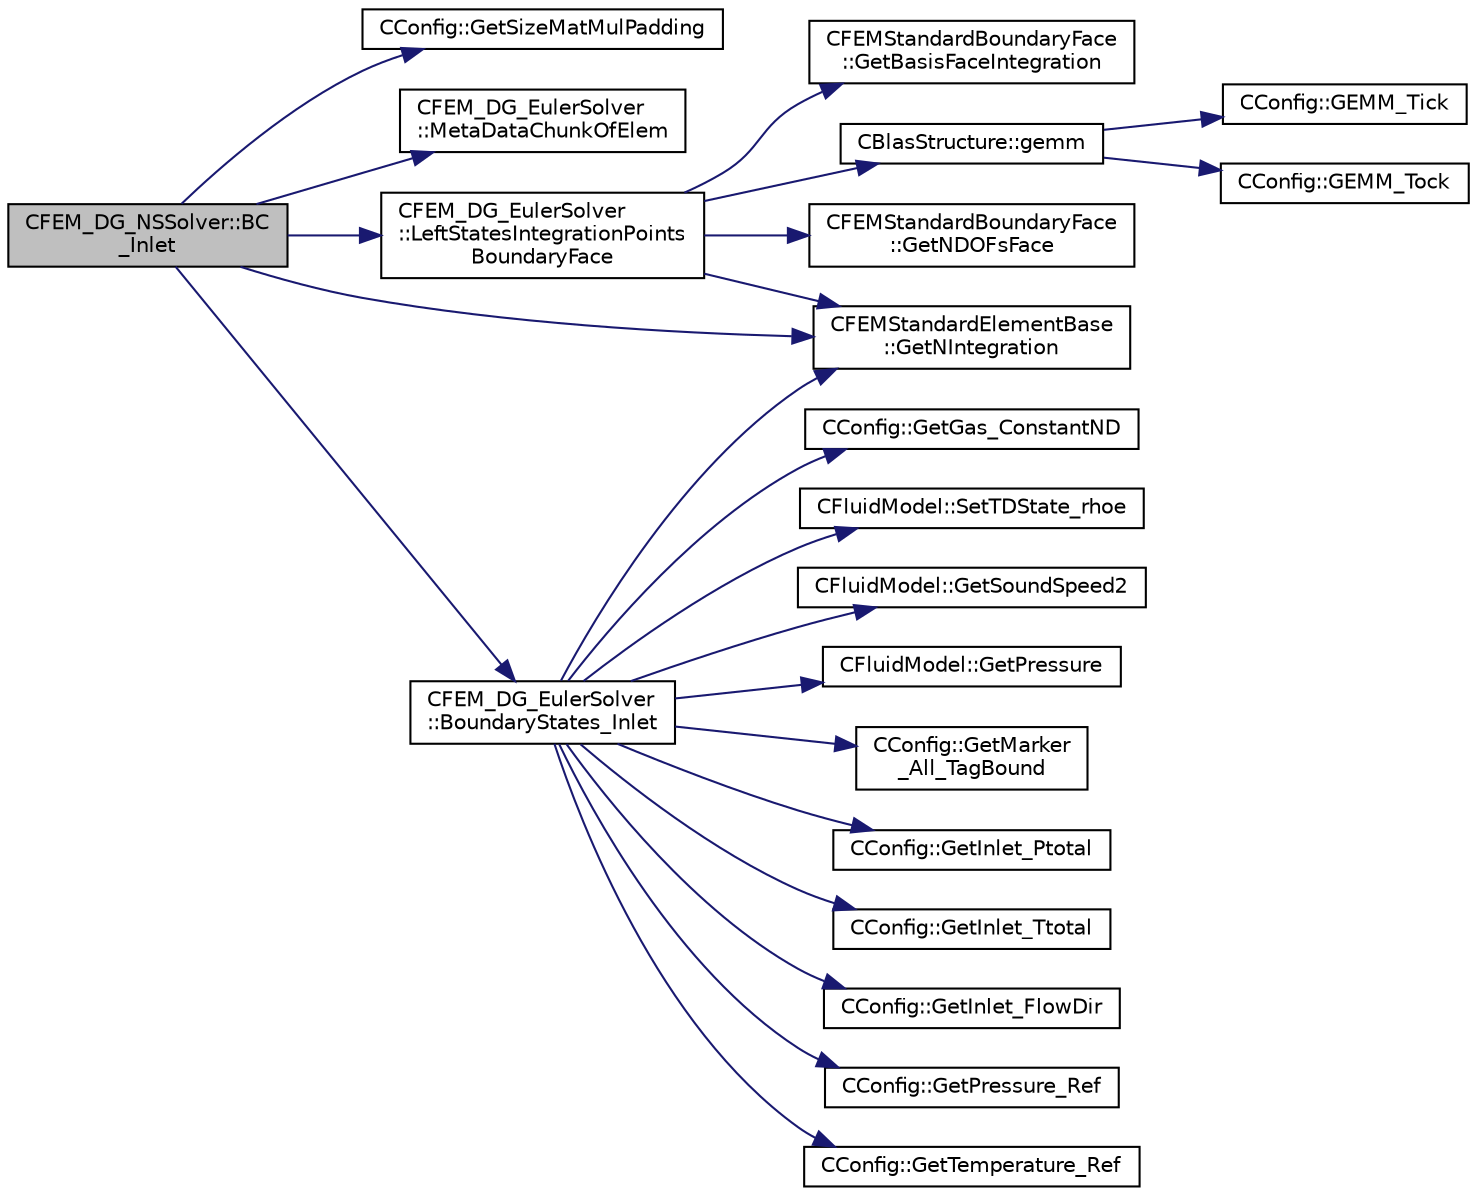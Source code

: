 digraph "CFEM_DG_NSSolver::BC_Inlet"
{
  edge [fontname="Helvetica",fontsize="10",labelfontname="Helvetica",labelfontsize="10"];
  node [fontname="Helvetica",fontsize="10",shape=record];
  rankdir="LR";
  Node92 [label="CFEM_DG_NSSolver::BC\l_Inlet",height=0.2,width=0.4,color="black", fillcolor="grey75", style="filled", fontcolor="black"];
  Node92 -> Node93 [color="midnightblue",fontsize="10",style="solid",fontname="Helvetica"];
  Node93 [label="CConfig::GetSizeMatMulPadding",height=0.2,width=0.4,color="black", fillcolor="white", style="filled",URL="$class_c_config.html#aea5478f0851e4cb4d11c262fb6c6e8c4",tooltip="Function to make available the matrix size in vectorization in order to optimize the gemm performance..."];
  Node92 -> Node94 [color="midnightblue",fontsize="10",style="solid",fontname="Helvetica"];
  Node94 [label="CFEM_DG_EulerSolver\l::MetaDataChunkOfElem",height=0.2,width=0.4,color="black", fillcolor="white", style="filled",URL="$class_c_f_e_m___d_g___euler_solver.html#ad358fa06c0e5b2762ad3258eb2c677e2",tooltip="Template function, which determines some meta data for the chunk of elements/faces that must be treat..."];
  Node92 -> Node95 [color="midnightblue",fontsize="10",style="solid",fontname="Helvetica"];
  Node95 [label="CFEMStandardElementBase\l::GetNIntegration",height=0.2,width=0.4,color="black", fillcolor="white", style="filled",URL="$class_c_f_e_m_standard_element_base.html#aa5ad06a05a1d7b66bccca65521168a3b",tooltip="Function, which makes available the number of integration points for this standard element..."];
  Node92 -> Node96 [color="midnightblue",fontsize="10",style="solid",fontname="Helvetica"];
  Node96 [label="CFEM_DG_EulerSolver\l::LeftStatesIntegrationPoints\lBoundaryFace",height=0.2,width=0.4,color="black", fillcolor="white", style="filled",URL="$class_c_f_e_m___d_g___euler_solver.html#a79debb4e2ee70feac94e9a420705dbf9",tooltip="Function, which computes the left state of a boundary face. "];
  Node96 -> Node95 [color="midnightblue",fontsize="10",style="solid",fontname="Helvetica"];
  Node96 -> Node97 [color="midnightblue",fontsize="10",style="solid",fontname="Helvetica"];
  Node97 [label="CFEMStandardBoundaryFace\l::GetNDOFsFace",height=0.2,width=0.4,color="black", fillcolor="white", style="filled",URL="$class_c_f_e_m_standard_boundary_face.html#a26266f4d68d95c22bbb949fe6d8f5db6",tooltip="Function, which makes available the number of DOFs of the face. "];
  Node96 -> Node98 [color="midnightblue",fontsize="10",style="solid",fontname="Helvetica"];
  Node98 [label="CFEMStandardBoundaryFace\l::GetBasisFaceIntegration",height=0.2,width=0.4,color="black", fillcolor="white", style="filled",URL="$class_c_f_e_m_standard_boundary_face.html#a283dc8babad462022e4621afe0251929",tooltip="Function, which makes available the face basis functions in the integration points. "];
  Node96 -> Node99 [color="midnightblue",fontsize="10",style="solid",fontname="Helvetica"];
  Node99 [label="CBlasStructure::gemm",height=0.2,width=0.4,color="black", fillcolor="white", style="filled",URL="$class_c_blas_structure.html#a40a585307895af828a7f51cd0ccbf81d",tooltip="Function, which carries out a dense matrix product. It is a limited version of the BLAS gemm function..."];
  Node99 -> Node100 [color="midnightblue",fontsize="10",style="solid",fontname="Helvetica"];
  Node100 [label="CConfig::GEMM_Tick",height=0.2,width=0.4,color="black", fillcolor="white", style="filled",URL="$class_c_config.html#a2628e094b67a6d5cb410710aa00fa69b",tooltip="Start the timer for profiling subroutines. "];
  Node99 -> Node101 [color="midnightblue",fontsize="10",style="solid",fontname="Helvetica"];
  Node101 [label="CConfig::GEMM_Tock",height=0.2,width=0.4,color="black", fillcolor="white", style="filled",URL="$class_c_config.html#ae8d24548bd977c6a76e06ed9814418bb",tooltip="Stop the timer for the GEMM profiling and store results. "];
  Node92 -> Node102 [color="midnightblue",fontsize="10",style="solid",fontname="Helvetica"];
  Node102 [label="CFEM_DG_EulerSolver\l::BoundaryStates_Inlet",height=0.2,width=0.4,color="black", fillcolor="white", style="filled",URL="$class_c_f_e_m___d_g___euler_solver.html#af993f01423bbb8e24b8c2bb565bf55eb",tooltip="Function, which computes the boundary states in the integration points of the boundary face by applyi..."];
  Node102 -> Node103 [color="midnightblue",fontsize="10",style="solid",fontname="Helvetica"];
  Node103 [label="CConfig::GetMarker\l_All_TagBound",height=0.2,width=0.4,color="black", fillcolor="white", style="filled",URL="$class_c_config.html#a967e969a3beb24bb6e57d7036af003be",tooltip="Get the index of the surface defined in the geometry file. "];
  Node102 -> Node104 [color="midnightblue",fontsize="10",style="solid",fontname="Helvetica"];
  Node104 [label="CConfig::GetInlet_Ptotal",height=0.2,width=0.4,color="black", fillcolor="white", style="filled",URL="$class_c_config.html#a2f650d295acb30ca08709eafab7f01fb",tooltip="Get the total pressure at an inlet boundary. "];
  Node102 -> Node105 [color="midnightblue",fontsize="10",style="solid",fontname="Helvetica"];
  Node105 [label="CConfig::GetInlet_Ttotal",height=0.2,width=0.4,color="black", fillcolor="white", style="filled",URL="$class_c_config.html#a65fda2155cdc4ac10c448e4322e5d04e",tooltip="Get the total temperature at an inlet boundary. "];
  Node102 -> Node106 [color="midnightblue",fontsize="10",style="solid",fontname="Helvetica"];
  Node106 [label="CConfig::GetInlet_FlowDir",height=0.2,width=0.4,color="black", fillcolor="white", style="filled",URL="$class_c_config.html#a238624f1ee47bacb9d016b78071f3a87",tooltip="Get the flow direction unit vector at an inlet boundary. "];
  Node102 -> Node107 [color="midnightblue",fontsize="10",style="solid",fontname="Helvetica"];
  Node107 [label="CConfig::GetPressure_Ref",height=0.2,width=0.4,color="black", fillcolor="white", style="filled",URL="$class_c_config.html#a39147c417b27ad7df00efea4ea1fcecc",tooltip="Get the value of the reference pressure for non-dimensionalization. "];
  Node102 -> Node108 [color="midnightblue",fontsize="10",style="solid",fontname="Helvetica"];
  Node108 [label="CConfig::GetTemperature_Ref",height=0.2,width=0.4,color="black", fillcolor="white", style="filled",URL="$class_c_config.html#a8ec4a0951d9a432dadffad665a9892b3",tooltip="Get the value of the reference temperature for non-dimensionalization. "];
  Node102 -> Node109 [color="midnightblue",fontsize="10",style="solid",fontname="Helvetica"];
  Node109 [label="CConfig::GetGas_ConstantND",height=0.2,width=0.4,color="black", fillcolor="white", style="filled",URL="$class_c_config.html#a6d835a954bb5e99c5a3de6db5ed24ff3",tooltip="Get the value of specific gas constant. "];
  Node102 -> Node95 [color="midnightblue",fontsize="10",style="solid",fontname="Helvetica"];
  Node102 -> Node110 [color="midnightblue",fontsize="10",style="solid",fontname="Helvetica"];
  Node110 [label="CFluidModel::SetTDState_rhoe",height=0.2,width=0.4,color="black", fillcolor="white", style="filled",URL="$class_c_fluid_model.html#a90fdefd3a55d97d55d5211988c9a7ab1",tooltip="virtual member that would be different for each gas model implemented "];
  Node102 -> Node111 [color="midnightblue",fontsize="10",style="solid",fontname="Helvetica"];
  Node111 [label="CFluidModel::GetSoundSpeed2",height=0.2,width=0.4,color="black", fillcolor="white", style="filled",URL="$class_c_fluid_model.html#a8c0910de10905f2ddcf02f1a9bb7ff61",tooltip="Get fluid speed of sound squared. "];
  Node102 -> Node112 [color="midnightblue",fontsize="10",style="solid",fontname="Helvetica"];
  Node112 [label="CFluidModel::GetPressure",height=0.2,width=0.4,color="black", fillcolor="white", style="filled",URL="$class_c_fluid_model.html#a169d9e9a0c7f8b5d35642940c62c4ecb",tooltip="Get fluid pressure. "];
}
